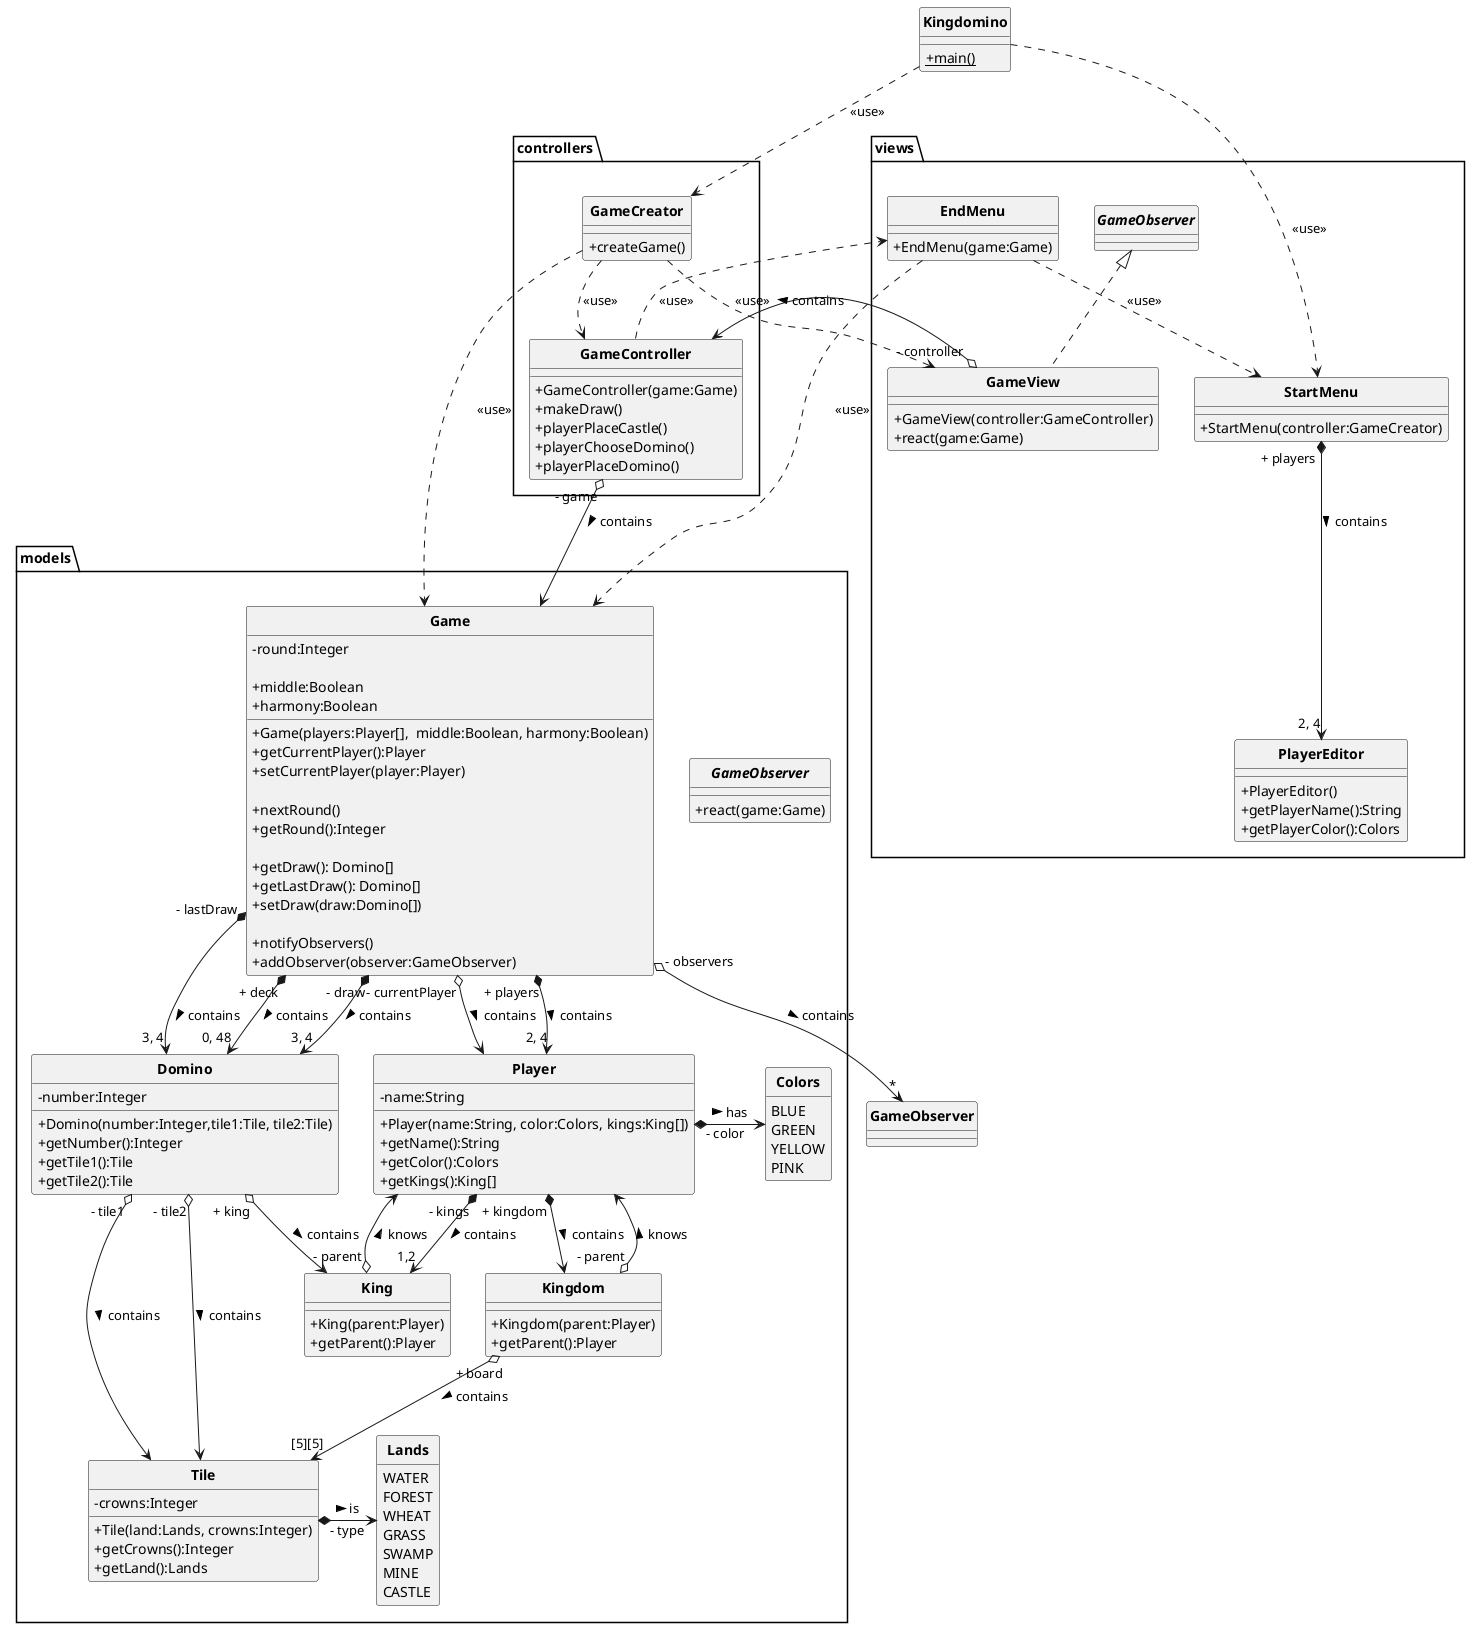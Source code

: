 @startuml
'https://plantuml.com/class-diagram

skinparam style strictuml
skinparam classAttributeIconSize 0
skinparam classFontStyle Bold
hide enum methods

class Kingdomino {
    + {static}main()
}

package models {

    interface GameObserver {
        + react(game:Game)
    }

    class Game {
        + Game(players:Player[],  middle:Boolean, harmony:Boolean)

        - round:Integer

        + middle:Boolean
        + harmony:Boolean

        + getCurrentPlayer():Player
        + setCurrentPlayer(player:Player)

        + nextRound()
        + getRound():Integer

        + getDraw(): Domino[]
        + getLastDraw(): Domino[]
        + setDraw(draw:Domino[])

        + notifyObservers()
        + addObserver(observer:GameObserver)

    }

    class Player {
        + Player(name:String, color:Colors, kings:King[])
        - name:String

        + getName():String
        + getColor():Colors
        + getKings():King[]

    }

    class King {
        + King(parent:Player)
        + getParent():Player
    }

    class Kingdom {
        + Kingdom(parent:Player)
        + getParent():Player
    }

    class Domino {
        + Domino(number:Integer,tile1:Tile, tile2:Tile)
        - number:Integer

        + getNumber():Integer
        + getTile1():Tile
        + getTile2():Tile

    }

    class Tile {
        + Tile(land:Lands, crowns:Integer)
        - crowns:Integer

        + getCrowns():Integer
        + getLand():Lands
    }

    enum Lands {
        WATER
        FOREST
        WHEAT
        GRASS
        SWAMP
        MINE
        CASTLE
    }

    enum Colors {
        BLUE
        GREEN
        YELLOW
        PINK
    }

}

package views {

    class GameView implements GameObserver {
        + GameView(controller:GameController)
        + react(game:Game)
    }

    class StartMenu {
        + StartMenu(controller:GameCreator)
    }

    class EndMenu {
        + EndMenu(game:Game)
    }

    class PlayerEditor {
        + PlayerEditor()
        + getPlayerName():String
        + getPlayerColor():Colors
    }
}

package controllers {

    class GameController {
        + GameController(game:Game)
        + makeDraw()
        + playerPlaceCastle()
        + playerChooseDomino()
        + playerPlaceDomino()
    }

    class GameCreator {
        + createGame()
    }

}

Kingdomino ..> StartMenu : "<<use>>"
Kingdomino ..> GameCreator : "<<use>>"

GameCreator ..> Game : "<<use>>"
GameCreator ..> GameView : "<<use>>"
GameCreator ..> GameController : "<<use>>"

Game " + players" *--> "2, 4" Player : > contains
Game " + deck" *--> "0, 48" Domino : > contains
Game " - draw" *--> "3, 4" Domino : > contains
Game " - lastDraw" *--> "3, 4" Domino : > contains
Game " - observers" o--> "*" GameObserver : > contains
Game " - currentPlayer" o--> Player : > contains

GameController " - game" o--> Game : > contains
GameController ..> EndMenu : "<<use>>"

GameView " - controller" o--> GameController : > contains

StartMenu " + players" *--> "2, 4" PlayerEditor : > contains

EndMenu ..> Game : "<<use>>"
EndMenu ..> StartMenu : "<<use>>"

Player " + kingdom"  *--> Kingdom : > contains
Player " - kings" *--> "1,2" King : > contains
Player " - color" *-> Colors : > has

King " - parent" o--> Player : > knows

Kingdom " - parent" o--> Player : > knows
Kingdom " + board" o--> "[5][5]" Tile : > contains

Domino " - tile1" o-> Tile : > contains
Domino " - tile2" o-> Tile : > contains
Domino " + king" o--> King : > contains

Tile *-> Lands : " - type" > is

@enduml